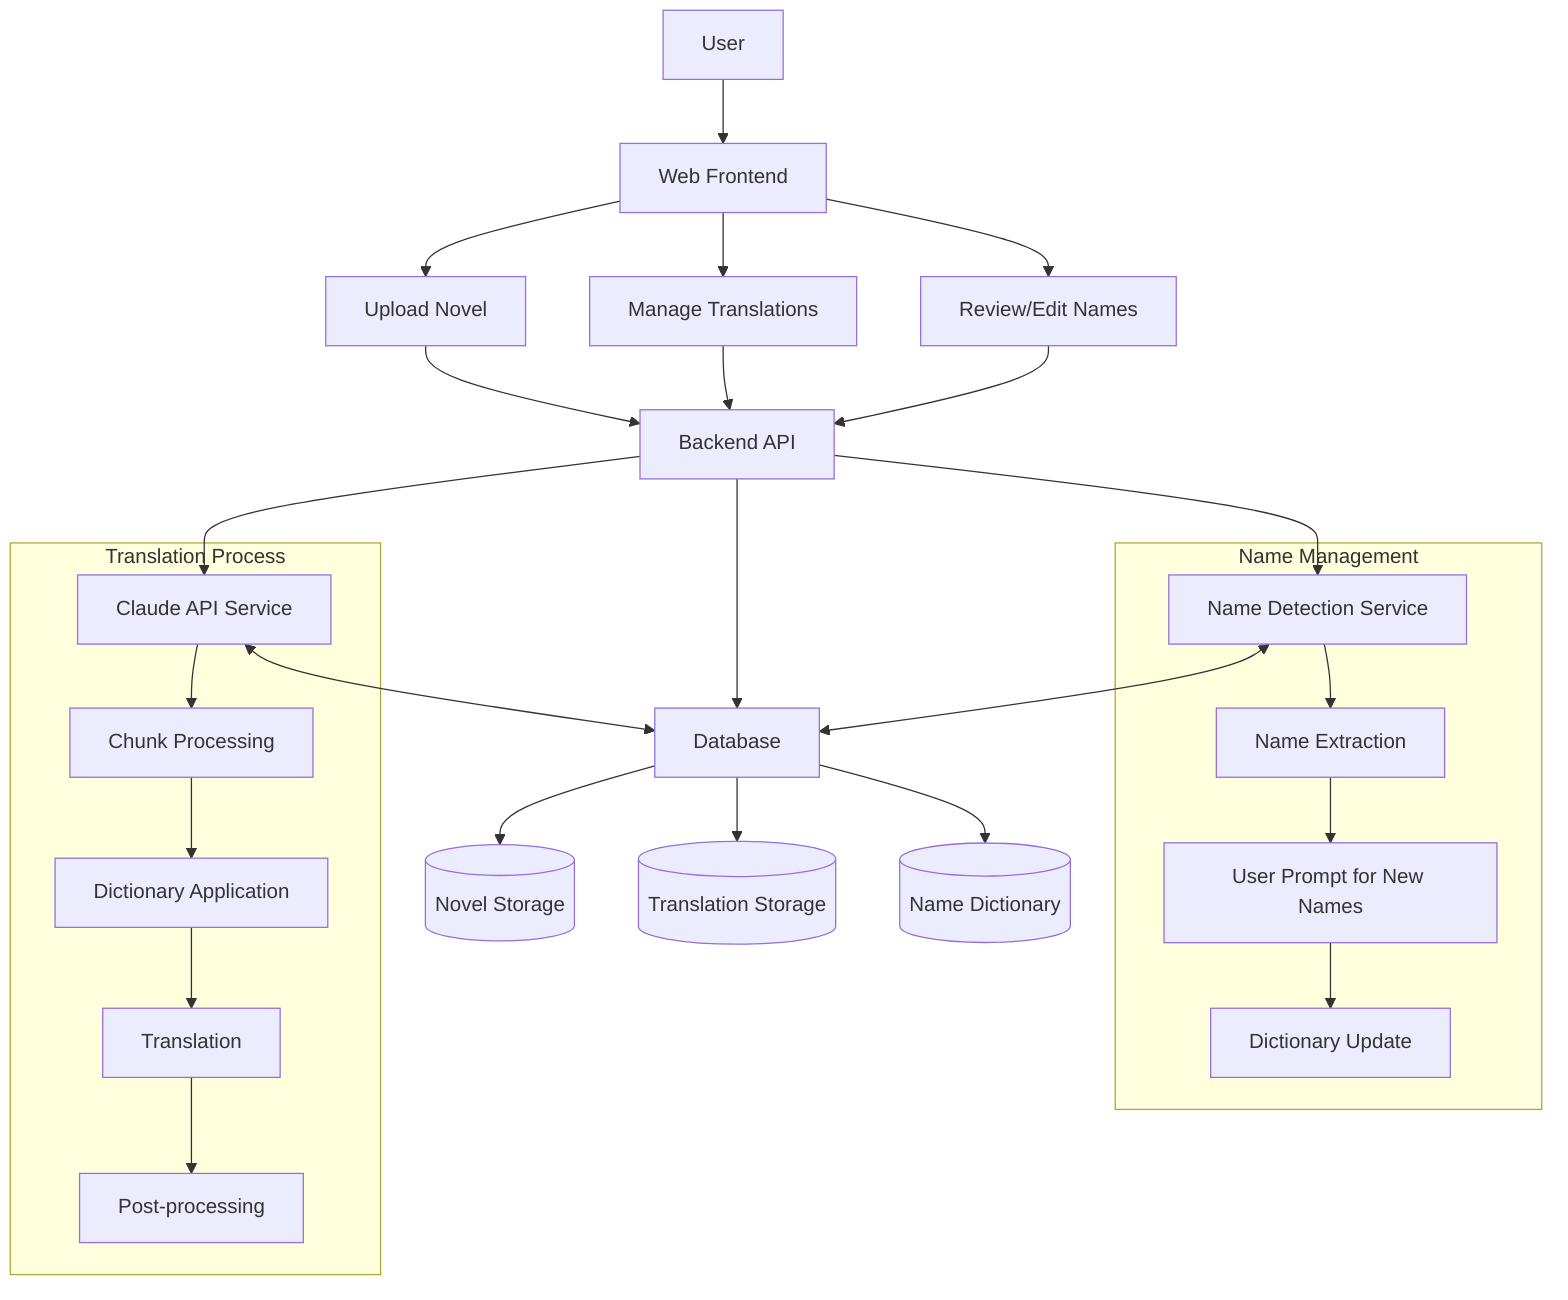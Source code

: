 flowchart TD
    A[User] --> B[Web Frontend]
    B --> C[Upload Novel]
    B --> D[Manage Translations]
    B --> E[Review/Edit Names]
    
    C --> F[Backend API]
    D --> F
    E --> F
    
    F --> G[Claude API Service]
    F --> H[Name Detection Service]
    F --> I[Database]
    
    G <--> I
    H <--> I
    
    subgraph Name Management
        H --> J[Name Extraction]
        J --> K[User Prompt for New Names]
        K --> L[Dictionary Update]
    end
    
    subgraph Translation Process
        G --> M[Chunk Processing]
        M --> N[Dictionary Application]
        N --> O[Translation]
        O --> P[Post-processing]
    end
    
    I --> Q[(Novel Storage)]
    I --> R[(Translation Storage)]
    I --> S[(Name Dictionary)]